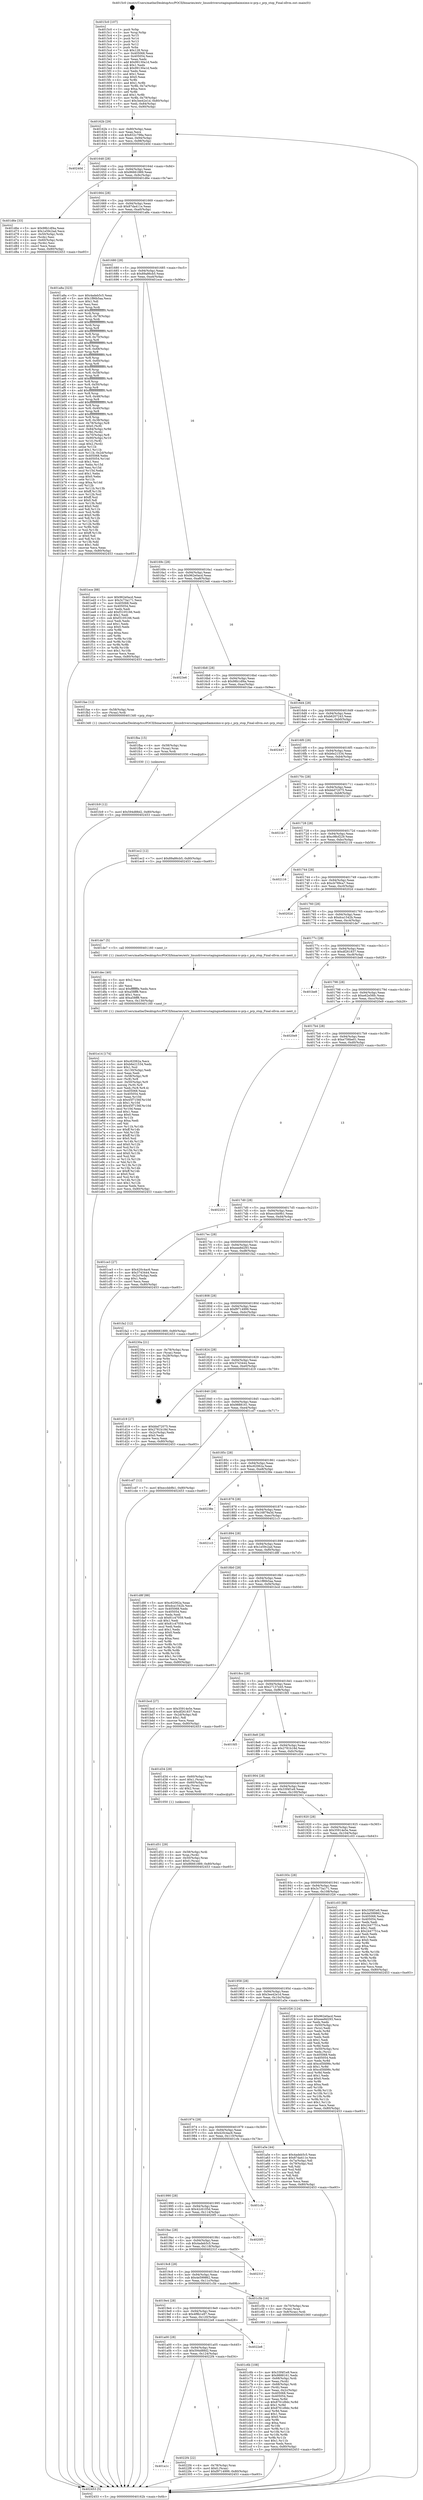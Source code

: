 digraph "0x4015c0" {
  label = "0x4015c0 (/mnt/c/Users/mathe/Desktop/tcc/POCII/binaries/extr_linuxdriversstagingmediaimximx-ic-prp.c_prp_stop_Final-ollvm.out::main(0))"
  labelloc = "t"
  node[shape=record]

  Entry [label="",width=0.3,height=0.3,shape=circle,fillcolor=black,style=filled]
  "0x40162b" [label="{
     0x40162b [29]\l
     | [instrs]\l
     &nbsp;&nbsp;0x40162b \<+3\>: mov -0x80(%rbp),%eax\l
     &nbsp;&nbsp;0x40162e \<+2\>: mov %eax,%ecx\l
     &nbsp;&nbsp;0x401630 \<+6\>: sub $0x832c798a,%ecx\l
     &nbsp;&nbsp;0x401636 \<+6\>: mov %eax,-0x94(%rbp)\l
     &nbsp;&nbsp;0x40163c \<+6\>: mov %ecx,-0x98(%rbp)\l
     &nbsp;&nbsp;0x401642 \<+6\>: je 000000000040240d \<main+0xe4d\>\l
  }"]
  "0x40240d" [label="{
     0x40240d\l
  }", style=dashed]
  "0x401648" [label="{
     0x401648 [28]\l
     | [instrs]\l
     &nbsp;&nbsp;0x401648 \<+5\>: jmp 000000000040164d \<main+0x8d\>\l
     &nbsp;&nbsp;0x40164d \<+6\>: mov -0x94(%rbp),%eax\l
     &nbsp;&nbsp;0x401653 \<+5\>: sub $0x86661889,%eax\l
     &nbsp;&nbsp;0x401658 \<+6\>: mov %eax,-0x9c(%rbp)\l
     &nbsp;&nbsp;0x40165e \<+6\>: je 0000000000401d6e \<main+0x7ae\>\l
  }"]
  Exit [label="",width=0.3,height=0.3,shape=circle,fillcolor=black,style=filled,peripheries=2]
  "0x401d6e" [label="{
     0x401d6e [33]\l
     | [instrs]\l
     &nbsp;&nbsp;0x401d6e \<+5\>: mov $0x98b1df4a,%eax\l
     &nbsp;&nbsp;0x401d73 \<+5\>: mov $0x1e59c2ad,%ecx\l
     &nbsp;&nbsp;0x401d78 \<+4\>: mov -0x50(%rbp),%rdx\l
     &nbsp;&nbsp;0x401d7c \<+2\>: mov (%rdx),%esi\l
     &nbsp;&nbsp;0x401d7e \<+4\>: mov -0x60(%rbp),%rdx\l
     &nbsp;&nbsp;0x401d82 \<+2\>: cmp (%rdx),%esi\l
     &nbsp;&nbsp;0x401d84 \<+3\>: cmovl %ecx,%eax\l
     &nbsp;&nbsp;0x401d87 \<+3\>: mov %eax,-0x80(%rbp)\l
     &nbsp;&nbsp;0x401d8a \<+5\>: jmp 0000000000402453 \<main+0xe93\>\l
  }"]
  "0x401664" [label="{
     0x401664 [28]\l
     | [instrs]\l
     &nbsp;&nbsp;0x401664 \<+5\>: jmp 0000000000401669 \<main+0xa9\>\l
     &nbsp;&nbsp;0x401669 \<+6\>: mov -0x94(%rbp),%eax\l
     &nbsp;&nbsp;0x40166f \<+5\>: sub $0x87da411e,%eax\l
     &nbsp;&nbsp;0x401674 \<+6\>: mov %eax,-0xa0(%rbp)\l
     &nbsp;&nbsp;0x40167a \<+6\>: je 0000000000401a8a \<main+0x4ca\>\l
  }"]
  "0x401a1c" [label="{
     0x401a1c\l
  }", style=dashed]
  "0x401a8a" [label="{
     0x401a8a [323]\l
     | [instrs]\l
     &nbsp;&nbsp;0x401a8a \<+5\>: mov $0x4adeb5c5,%eax\l
     &nbsp;&nbsp;0x401a8f \<+5\>: mov $0x1f86b5aa,%ecx\l
     &nbsp;&nbsp;0x401a94 \<+2\>: mov $0x1,%dl\l
     &nbsp;&nbsp;0x401a96 \<+2\>: xor %esi,%esi\l
     &nbsp;&nbsp;0x401a98 \<+3\>: mov %rsp,%rdi\l
     &nbsp;&nbsp;0x401a9b \<+4\>: add $0xfffffffffffffff0,%rdi\l
     &nbsp;&nbsp;0x401a9f \<+3\>: mov %rdi,%rsp\l
     &nbsp;&nbsp;0x401aa2 \<+4\>: mov %rdi,-0x78(%rbp)\l
     &nbsp;&nbsp;0x401aa6 \<+3\>: mov %rsp,%rdi\l
     &nbsp;&nbsp;0x401aa9 \<+4\>: add $0xfffffffffffffff0,%rdi\l
     &nbsp;&nbsp;0x401aad \<+3\>: mov %rdi,%rsp\l
     &nbsp;&nbsp;0x401ab0 \<+3\>: mov %rsp,%r8\l
     &nbsp;&nbsp;0x401ab3 \<+4\>: add $0xfffffffffffffff0,%r8\l
     &nbsp;&nbsp;0x401ab7 \<+3\>: mov %r8,%rsp\l
     &nbsp;&nbsp;0x401aba \<+4\>: mov %r8,-0x70(%rbp)\l
     &nbsp;&nbsp;0x401abe \<+3\>: mov %rsp,%r8\l
     &nbsp;&nbsp;0x401ac1 \<+4\>: add $0xfffffffffffffff0,%r8\l
     &nbsp;&nbsp;0x401ac5 \<+3\>: mov %r8,%rsp\l
     &nbsp;&nbsp;0x401ac8 \<+4\>: mov %r8,-0x68(%rbp)\l
     &nbsp;&nbsp;0x401acc \<+3\>: mov %rsp,%r8\l
     &nbsp;&nbsp;0x401acf \<+4\>: add $0xfffffffffffffff0,%r8\l
     &nbsp;&nbsp;0x401ad3 \<+3\>: mov %r8,%rsp\l
     &nbsp;&nbsp;0x401ad6 \<+4\>: mov %r8,-0x60(%rbp)\l
     &nbsp;&nbsp;0x401ada \<+3\>: mov %rsp,%r8\l
     &nbsp;&nbsp;0x401add \<+4\>: add $0xfffffffffffffff0,%r8\l
     &nbsp;&nbsp;0x401ae1 \<+3\>: mov %r8,%rsp\l
     &nbsp;&nbsp;0x401ae4 \<+4\>: mov %r8,-0x58(%rbp)\l
     &nbsp;&nbsp;0x401ae8 \<+3\>: mov %rsp,%r8\l
     &nbsp;&nbsp;0x401aeb \<+4\>: add $0xfffffffffffffff0,%r8\l
     &nbsp;&nbsp;0x401aef \<+3\>: mov %r8,%rsp\l
     &nbsp;&nbsp;0x401af2 \<+4\>: mov %r8,-0x50(%rbp)\l
     &nbsp;&nbsp;0x401af6 \<+3\>: mov %rsp,%r8\l
     &nbsp;&nbsp;0x401af9 \<+4\>: add $0xfffffffffffffff0,%r8\l
     &nbsp;&nbsp;0x401afd \<+3\>: mov %r8,%rsp\l
     &nbsp;&nbsp;0x401b00 \<+4\>: mov %r8,-0x48(%rbp)\l
     &nbsp;&nbsp;0x401b04 \<+3\>: mov %rsp,%r8\l
     &nbsp;&nbsp;0x401b07 \<+4\>: add $0xfffffffffffffff0,%r8\l
     &nbsp;&nbsp;0x401b0b \<+3\>: mov %r8,%rsp\l
     &nbsp;&nbsp;0x401b0e \<+4\>: mov %r8,-0x40(%rbp)\l
     &nbsp;&nbsp;0x401b12 \<+3\>: mov %rsp,%r8\l
     &nbsp;&nbsp;0x401b15 \<+4\>: add $0xfffffffffffffff0,%r8\l
     &nbsp;&nbsp;0x401b19 \<+3\>: mov %r8,%rsp\l
     &nbsp;&nbsp;0x401b1c \<+4\>: mov %r8,-0x38(%rbp)\l
     &nbsp;&nbsp;0x401b20 \<+4\>: mov -0x78(%rbp),%r8\l
     &nbsp;&nbsp;0x401b24 \<+7\>: movl $0x0,(%r8)\l
     &nbsp;&nbsp;0x401b2b \<+7\>: mov -0x84(%rbp),%r9d\l
     &nbsp;&nbsp;0x401b32 \<+3\>: mov %r9d,(%rdi)\l
     &nbsp;&nbsp;0x401b35 \<+4\>: mov -0x70(%rbp),%r8\l
     &nbsp;&nbsp;0x401b39 \<+7\>: mov -0x90(%rbp),%r10\l
     &nbsp;&nbsp;0x401b40 \<+3\>: mov %r10,(%r8)\l
     &nbsp;&nbsp;0x401b43 \<+3\>: cmpl $0x2,(%rdi)\l
     &nbsp;&nbsp;0x401b46 \<+4\>: setne %r11b\l
     &nbsp;&nbsp;0x401b4a \<+4\>: and $0x1,%r11b\l
     &nbsp;&nbsp;0x401b4e \<+4\>: mov %r11b,-0x2d(%rbp)\l
     &nbsp;&nbsp;0x401b52 \<+7\>: mov 0x405068,%ebx\l
     &nbsp;&nbsp;0x401b59 \<+8\>: mov 0x405054,%r14d\l
     &nbsp;&nbsp;0x401b61 \<+3\>: sub $0x1,%esi\l
     &nbsp;&nbsp;0x401b64 \<+3\>: mov %ebx,%r15d\l
     &nbsp;&nbsp;0x401b67 \<+3\>: add %esi,%r15d\l
     &nbsp;&nbsp;0x401b6a \<+4\>: imul %r15d,%ebx\l
     &nbsp;&nbsp;0x401b6e \<+3\>: and $0x1,%ebx\l
     &nbsp;&nbsp;0x401b71 \<+3\>: cmp $0x0,%ebx\l
     &nbsp;&nbsp;0x401b74 \<+4\>: sete %r11b\l
     &nbsp;&nbsp;0x401b78 \<+4\>: cmp $0xa,%r14d\l
     &nbsp;&nbsp;0x401b7c \<+4\>: setl %r12b\l
     &nbsp;&nbsp;0x401b80 \<+3\>: mov %r11b,%r13b\l
     &nbsp;&nbsp;0x401b83 \<+4\>: xor $0xff,%r13b\l
     &nbsp;&nbsp;0x401b87 \<+3\>: mov %r12b,%sil\l
     &nbsp;&nbsp;0x401b8a \<+4\>: xor $0xff,%sil\l
     &nbsp;&nbsp;0x401b8e \<+3\>: xor $0x0,%dl\l
     &nbsp;&nbsp;0x401b91 \<+3\>: mov %r13b,%dil\l
     &nbsp;&nbsp;0x401b94 \<+4\>: and $0x0,%dil\l
     &nbsp;&nbsp;0x401b98 \<+3\>: and %dl,%r11b\l
     &nbsp;&nbsp;0x401b9b \<+3\>: mov %sil,%r8b\l
     &nbsp;&nbsp;0x401b9e \<+4\>: and $0x0,%r8b\l
     &nbsp;&nbsp;0x401ba2 \<+3\>: and %dl,%r12b\l
     &nbsp;&nbsp;0x401ba5 \<+3\>: or %r11b,%dil\l
     &nbsp;&nbsp;0x401ba8 \<+3\>: or %r12b,%r8b\l
     &nbsp;&nbsp;0x401bab \<+3\>: xor %r8b,%dil\l
     &nbsp;&nbsp;0x401bae \<+3\>: or %sil,%r13b\l
     &nbsp;&nbsp;0x401bb1 \<+4\>: xor $0xff,%r13b\l
     &nbsp;&nbsp;0x401bb5 \<+3\>: or $0x0,%dl\l
     &nbsp;&nbsp;0x401bb8 \<+3\>: and %dl,%r13b\l
     &nbsp;&nbsp;0x401bbb \<+3\>: or %r13b,%dil\l
     &nbsp;&nbsp;0x401bbe \<+4\>: test $0x1,%dil\l
     &nbsp;&nbsp;0x401bc2 \<+3\>: cmovne %ecx,%eax\l
     &nbsp;&nbsp;0x401bc5 \<+3\>: mov %eax,-0x80(%rbp)\l
     &nbsp;&nbsp;0x401bc8 \<+5\>: jmp 0000000000402453 \<main+0xe93\>\l
  }"]
  "0x401680" [label="{
     0x401680 [28]\l
     | [instrs]\l
     &nbsp;&nbsp;0x401680 \<+5\>: jmp 0000000000401685 \<main+0xc5\>\l
     &nbsp;&nbsp;0x401685 \<+6\>: mov -0x94(%rbp),%eax\l
     &nbsp;&nbsp;0x40168b \<+5\>: sub $0x89a86cb5,%eax\l
     &nbsp;&nbsp;0x401690 \<+6\>: mov %eax,-0xa4(%rbp)\l
     &nbsp;&nbsp;0x401696 \<+6\>: je 0000000000401ece \<main+0x90e\>\l
  }"]
  "0x4022f4" [label="{
     0x4022f4 [22]\l
     | [instrs]\l
     &nbsp;&nbsp;0x4022f4 \<+4\>: mov -0x78(%rbp),%rax\l
     &nbsp;&nbsp;0x4022f8 \<+6\>: movl $0x0,(%rax)\l
     &nbsp;&nbsp;0x4022fe \<+7\>: movl $0xf9714999,-0x80(%rbp)\l
     &nbsp;&nbsp;0x402305 \<+5\>: jmp 0000000000402453 \<main+0xe93\>\l
  }"]
  "0x401ece" [label="{
     0x401ece [88]\l
     | [instrs]\l
     &nbsp;&nbsp;0x401ece \<+5\>: mov $0x962e0acd,%eax\l
     &nbsp;&nbsp;0x401ed3 \<+5\>: mov $0x3c73a171,%ecx\l
     &nbsp;&nbsp;0x401ed8 \<+7\>: mov 0x405068,%edx\l
     &nbsp;&nbsp;0x401edf \<+7\>: mov 0x405054,%esi\l
     &nbsp;&nbsp;0x401ee6 \<+2\>: mov %edx,%edi\l
     &nbsp;&nbsp;0x401ee8 \<+6\>: add $0xf3105166,%edi\l
     &nbsp;&nbsp;0x401eee \<+3\>: sub $0x1,%edi\l
     &nbsp;&nbsp;0x401ef1 \<+6\>: sub $0xf3105166,%edi\l
     &nbsp;&nbsp;0x401ef7 \<+3\>: imul %edi,%edx\l
     &nbsp;&nbsp;0x401efa \<+3\>: and $0x1,%edx\l
     &nbsp;&nbsp;0x401efd \<+3\>: cmp $0x0,%edx\l
     &nbsp;&nbsp;0x401f00 \<+4\>: sete %r8b\l
     &nbsp;&nbsp;0x401f04 \<+3\>: cmp $0xa,%esi\l
     &nbsp;&nbsp;0x401f07 \<+4\>: setl %r9b\l
     &nbsp;&nbsp;0x401f0b \<+3\>: mov %r8b,%r10b\l
     &nbsp;&nbsp;0x401f0e \<+3\>: and %r9b,%r10b\l
     &nbsp;&nbsp;0x401f11 \<+3\>: xor %r9b,%r8b\l
     &nbsp;&nbsp;0x401f14 \<+3\>: or %r8b,%r10b\l
     &nbsp;&nbsp;0x401f17 \<+4\>: test $0x1,%r10b\l
     &nbsp;&nbsp;0x401f1b \<+3\>: cmovne %ecx,%eax\l
     &nbsp;&nbsp;0x401f1e \<+3\>: mov %eax,-0x80(%rbp)\l
     &nbsp;&nbsp;0x401f21 \<+5\>: jmp 0000000000402453 \<main+0xe93\>\l
  }"]
  "0x40169c" [label="{
     0x40169c [28]\l
     | [instrs]\l
     &nbsp;&nbsp;0x40169c \<+5\>: jmp 00000000004016a1 \<main+0xe1\>\l
     &nbsp;&nbsp;0x4016a1 \<+6\>: mov -0x94(%rbp),%eax\l
     &nbsp;&nbsp;0x4016a7 \<+5\>: sub $0x962e0acd,%eax\l
     &nbsp;&nbsp;0x4016ac \<+6\>: mov %eax,-0xa8(%rbp)\l
     &nbsp;&nbsp;0x4016b2 \<+6\>: je 00000000004023e6 \<main+0xe26\>\l
  }"]
  "0x401a00" [label="{
     0x401a00 [28]\l
     | [instrs]\l
     &nbsp;&nbsp;0x401a00 \<+5\>: jmp 0000000000401a05 \<main+0x445\>\l
     &nbsp;&nbsp;0x401a05 \<+6\>: mov -0x94(%rbp),%eax\l
     &nbsp;&nbsp;0x401a0b \<+5\>: sub $0x594d88d2,%eax\l
     &nbsp;&nbsp;0x401a10 \<+6\>: mov %eax,-0x124(%rbp)\l
     &nbsp;&nbsp;0x401a16 \<+6\>: je 00000000004022f4 \<main+0xd34\>\l
  }"]
  "0x4023e6" [label="{
     0x4023e6\l
  }", style=dashed]
  "0x4016b8" [label="{
     0x4016b8 [28]\l
     | [instrs]\l
     &nbsp;&nbsp;0x4016b8 \<+5\>: jmp 00000000004016bd \<main+0xfd\>\l
     &nbsp;&nbsp;0x4016bd \<+6\>: mov -0x94(%rbp),%eax\l
     &nbsp;&nbsp;0x4016c3 \<+5\>: sub $0x98b1df4a,%eax\l
     &nbsp;&nbsp;0x4016c8 \<+6\>: mov %eax,-0xac(%rbp)\l
     &nbsp;&nbsp;0x4016ce \<+6\>: je 0000000000401fae \<main+0x9ee\>\l
  }"]
  "0x4022e8" [label="{
     0x4022e8\l
  }", style=dashed]
  "0x401fae" [label="{
     0x401fae [12]\l
     | [instrs]\l
     &nbsp;&nbsp;0x401fae \<+4\>: mov -0x58(%rbp),%rax\l
     &nbsp;&nbsp;0x401fb2 \<+3\>: mov (%rax),%rdi\l
     &nbsp;&nbsp;0x401fb5 \<+5\>: call 00000000004013d0 \<prp_stop\>\l
     | [calls]\l
     &nbsp;&nbsp;0x4013d0 \{1\} (/mnt/c/Users/mathe/Desktop/tcc/POCII/binaries/extr_linuxdriversstagingmediaimximx-ic-prp.c_prp_stop_Final-ollvm.out::prp_stop)\l
  }"]
  "0x4016d4" [label="{
     0x4016d4 [28]\l
     | [instrs]\l
     &nbsp;&nbsp;0x4016d4 \<+5\>: jmp 00000000004016d9 \<main+0x119\>\l
     &nbsp;&nbsp;0x4016d9 \<+6\>: mov -0x94(%rbp),%eax\l
     &nbsp;&nbsp;0x4016df \<+5\>: sub $0xb6207243,%eax\l
     &nbsp;&nbsp;0x4016e4 \<+6\>: mov %eax,-0xb0(%rbp)\l
     &nbsp;&nbsp;0x4016ea \<+6\>: je 0000000000402447 \<main+0xe87\>\l
  }"]
  "0x401fc9" [label="{
     0x401fc9 [12]\l
     | [instrs]\l
     &nbsp;&nbsp;0x401fc9 \<+7\>: movl $0x594d88d2,-0x80(%rbp)\l
     &nbsp;&nbsp;0x401fd0 \<+5\>: jmp 0000000000402453 \<main+0xe93\>\l
  }"]
  "0x402447" [label="{
     0x402447\l
  }", style=dashed]
  "0x4016f0" [label="{
     0x4016f0 [28]\l
     | [instrs]\l
     &nbsp;&nbsp;0x4016f0 \<+5\>: jmp 00000000004016f5 \<main+0x135\>\l
     &nbsp;&nbsp;0x4016f5 \<+6\>: mov -0x94(%rbp),%eax\l
     &nbsp;&nbsp;0x4016fb \<+5\>: sub $0xb6e21534,%eax\l
     &nbsp;&nbsp;0x401700 \<+6\>: mov %eax,-0xb4(%rbp)\l
     &nbsp;&nbsp;0x401706 \<+6\>: je 0000000000401ec2 \<main+0x902\>\l
  }"]
  "0x401fba" [label="{
     0x401fba [15]\l
     | [instrs]\l
     &nbsp;&nbsp;0x401fba \<+4\>: mov -0x58(%rbp),%rax\l
     &nbsp;&nbsp;0x401fbe \<+3\>: mov (%rax),%rax\l
     &nbsp;&nbsp;0x401fc1 \<+3\>: mov %rax,%rdi\l
     &nbsp;&nbsp;0x401fc4 \<+5\>: call 0000000000401030 \<free@plt\>\l
     | [calls]\l
     &nbsp;&nbsp;0x401030 \{1\} (unknown)\l
  }"]
  "0x401ec2" [label="{
     0x401ec2 [12]\l
     | [instrs]\l
     &nbsp;&nbsp;0x401ec2 \<+7\>: movl $0x89a86cb5,-0x80(%rbp)\l
     &nbsp;&nbsp;0x401ec9 \<+5\>: jmp 0000000000402453 \<main+0xe93\>\l
  }"]
  "0x40170c" [label="{
     0x40170c [28]\l
     | [instrs]\l
     &nbsp;&nbsp;0x40170c \<+5\>: jmp 0000000000401711 \<main+0x151\>\l
     &nbsp;&nbsp;0x401711 \<+6\>: mov -0x94(%rbp),%eax\l
     &nbsp;&nbsp;0x401717 \<+5\>: sub $0xbbd72075,%eax\l
     &nbsp;&nbsp;0x40171c \<+6\>: mov %eax,-0xb8(%rbp)\l
     &nbsp;&nbsp;0x401722 \<+6\>: je 00000000004021b7 \<main+0xbf7\>\l
  }"]
  "0x401e14" [label="{
     0x401e14 [174]\l
     | [instrs]\l
     &nbsp;&nbsp;0x401e14 \<+5\>: mov $0xc62062a,%ecx\l
     &nbsp;&nbsp;0x401e19 \<+5\>: mov $0xb6e21534,%edx\l
     &nbsp;&nbsp;0x401e1e \<+3\>: mov $0x1,%sil\l
     &nbsp;&nbsp;0x401e21 \<+6\>: mov -0x130(%rbp),%edi\l
     &nbsp;&nbsp;0x401e27 \<+3\>: imul %eax,%edi\l
     &nbsp;&nbsp;0x401e2a \<+4\>: mov -0x58(%rbp),%r8\l
     &nbsp;&nbsp;0x401e2e \<+3\>: mov (%r8),%r8\l
     &nbsp;&nbsp;0x401e31 \<+4\>: mov -0x50(%rbp),%r9\l
     &nbsp;&nbsp;0x401e35 \<+3\>: movslq (%r9),%r9\l
     &nbsp;&nbsp;0x401e38 \<+4\>: mov %edi,(%r8,%r9,4)\l
     &nbsp;&nbsp;0x401e3c \<+7\>: mov 0x405068,%eax\l
     &nbsp;&nbsp;0x401e43 \<+7\>: mov 0x405054,%edi\l
     &nbsp;&nbsp;0x401e4a \<+3\>: mov %eax,%r10d\l
     &nbsp;&nbsp;0x401e4d \<+7\>: sub $0x45f7156f,%r10d\l
     &nbsp;&nbsp;0x401e54 \<+4\>: sub $0x1,%r10d\l
     &nbsp;&nbsp;0x401e58 \<+7\>: add $0x45f7156f,%r10d\l
     &nbsp;&nbsp;0x401e5f \<+4\>: imul %r10d,%eax\l
     &nbsp;&nbsp;0x401e63 \<+3\>: and $0x1,%eax\l
     &nbsp;&nbsp;0x401e66 \<+3\>: cmp $0x0,%eax\l
     &nbsp;&nbsp;0x401e69 \<+4\>: sete %r11b\l
     &nbsp;&nbsp;0x401e6d \<+3\>: cmp $0xa,%edi\l
     &nbsp;&nbsp;0x401e70 \<+3\>: setl %bl\l
     &nbsp;&nbsp;0x401e73 \<+3\>: mov %r11b,%r14b\l
     &nbsp;&nbsp;0x401e76 \<+4\>: xor $0xff,%r14b\l
     &nbsp;&nbsp;0x401e7a \<+3\>: mov %bl,%r15b\l
     &nbsp;&nbsp;0x401e7d \<+4\>: xor $0xff,%r15b\l
     &nbsp;&nbsp;0x401e81 \<+4\>: xor $0x0,%sil\l
     &nbsp;&nbsp;0x401e85 \<+3\>: mov %r14b,%r12b\l
     &nbsp;&nbsp;0x401e88 \<+4\>: and $0x0,%r12b\l
     &nbsp;&nbsp;0x401e8c \<+3\>: and %sil,%r11b\l
     &nbsp;&nbsp;0x401e8f \<+3\>: mov %r15b,%r13b\l
     &nbsp;&nbsp;0x401e92 \<+4\>: and $0x0,%r13b\l
     &nbsp;&nbsp;0x401e96 \<+3\>: and %sil,%bl\l
     &nbsp;&nbsp;0x401e99 \<+3\>: or %r11b,%r12b\l
     &nbsp;&nbsp;0x401e9c \<+3\>: or %bl,%r13b\l
     &nbsp;&nbsp;0x401e9f \<+3\>: xor %r13b,%r12b\l
     &nbsp;&nbsp;0x401ea2 \<+3\>: or %r15b,%r14b\l
     &nbsp;&nbsp;0x401ea5 \<+4\>: xor $0xff,%r14b\l
     &nbsp;&nbsp;0x401ea9 \<+4\>: or $0x0,%sil\l
     &nbsp;&nbsp;0x401ead \<+3\>: and %sil,%r14b\l
     &nbsp;&nbsp;0x401eb0 \<+3\>: or %r14b,%r12b\l
     &nbsp;&nbsp;0x401eb3 \<+4\>: test $0x1,%r12b\l
     &nbsp;&nbsp;0x401eb7 \<+3\>: cmovne %edx,%ecx\l
     &nbsp;&nbsp;0x401eba \<+3\>: mov %ecx,-0x80(%rbp)\l
     &nbsp;&nbsp;0x401ebd \<+5\>: jmp 0000000000402453 \<main+0xe93\>\l
  }"]
  "0x4021b7" [label="{
     0x4021b7\l
  }", style=dashed]
  "0x401728" [label="{
     0x401728 [28]\l
     | [instrs]\l
     &nbsp;&nbsp;0x401728 \<+5\>: jmp 000000000040172d \<main+0x16d\>\l
     &nbsp;&nbsp;0x40172d \<+6\>: mov -0x94(%rbp),%eax\l
     &nbsp;&nbsp;0x401733 \<+5\>: sub $0xc98cf229,%eax\l
     &nbsp;&nbsp;0x401738 \<+6\>: mov %eax,-0xbc(%rbp)\l
     &nbsp;&nbsp;0x40173e \<+6\>: je 0000000000402116 \<main+0xb56\>\l
  }"]
  "0x401dec" [label="{
     0x401dec [40]\l
     | [instrs]\l
     &nbsp;&nbsp;0x401dec \<+5\>: mov $0x2,%ecx\l
     &nbsp;&nbsp;0x401df1 \<+1\>: cltd\l
     &nbsp;&nbsp;0x401df2 \<+2\>: idiv %ecx\l
     &nbsp;&nbsp;0x401df4 \<+6\>: imul $0xfffffffe,%edx,%ecx\l
     &nbsp;&nbsp;0x401dfa \<+6\>: sub $0xa58ff8,%ecx\l
     &nbsp;&nbsp;0x401e00 \<+3\>: add $0x1,%ecx\l
     &nbsp;&nbsp;0x401e03 \<+6\>: add $0xa58ff8,%ecx\l
     &nbsp;&nbsp;0x401e09 \<+6\>: mov %ecx,-0x130(%rbp)\l
     &nbsp;&nbsp;0x401e0f \<+5\>: call 0000000000401160 \<next_i\>\l
     | [calls]\l
     &nbsp;&nbsp;0x401160 \{1\} (/mnt/c/Users/mathe/Desktop/tcc/POCII/binaries/extr_linuxdriversstagingmediaimximx-ic-prp.c_prp_stop_Final-ollvm.out::next_i)\l
  }"]
  "0x402116" [label="{
     0x402116\l
  }", style=dashed]
  "0x401744" [label="{
     0x401744 [28]\l
     | [instrs]\l
     &nbsp;&nbsp;0x401744 \<+5\>: jmp 0000000000401749 \<main+0x189\>\l
     &nbsp;&nbsp;0x401749 \<+6\>: mov -0x94(%rbp),%eax\l
     &nbsp;&nbsp;0x40174f \<+5\>: sub $0xcb789ca7,%eax\l
     &nbsp;&nbsp;0x401754 \<+6\>: mov %eax,-0xc0(%rbp)\l
     &nbsp;&nbsp;0x40175a \<+6\>: je 000000000040202d \<main+0xa6d\>\l
  }"]
  "0x401d51" [label="{
     0x401d51 [29]\l
     | [instrs]\l
     &nbsp;&nbsp;0x401d51 \<+4\>: mov -0x58(%rbp),%rdi\l
     &nbsp;&nbsp;0x401d55 \<+3\>: mov %rax,(%rdi)\l
     &nbsp;&nbsp;0x401d58 \<+4\>: mov -0x50(%rbp),%rax\l
     &nbsp;&nbsp;0x401d5c \<+6\>: movl $0x0,(%rax)\l
     &nbsp;&nbsp;0x401d62 \<+7\>: movl $0x86661889,-0x80(%rbp)\l
     &nbsp;&nbsp;0x401d69 \<+5\>: jmp 0000000000402453 \<main+0xe93\>\l
  }"]
  "0x40202d" [label="{
     0x40202d\l
  }", style=dashed]
  "0x401760" [label="{
     0x401760 [28]\l
     | [instrs]\l
     &nbsp;&nbsp;0x401760 \<+5\>: jmp 0000000000401765 \<main+0x1a5\>\l
     &nbsp;&nbsp;0x401765 \<+6\>: mov -0x94(%rbp),%eax\l
     &nbsp;&nbsp;0x40176b \<+5\>: sub $0xdca1542b,%eax\l
     &nbsp;&nbsp;0x401770 \<+6\>: mov %eax,-0xc4(%rbp)\l
     &nbsp;&nbsp;0x401776 \<+6\>: je 0000000000401de7 \<main+0x827\>\l
  }"]
  "0x401c6b" [label="{
     0x401c6b [108]\l
     | [instrs]\l
     &nbsp;&nbsp;0x401c6b \<+5\>: mov $0x33f4f1e9,%ecx\l
     &nbsp;&nbsp;0x401c70 \<+5\>: mov $0x9888161,%edx\l
     &nbsp;&nbsp;0x401c75 \<+4\>: mov -0x68(%rbp),%rdi\l
     &nbsp;&nbsp;0x401c79 \<+2\>: mov %eax,(%rdi)\l
     &nbsp;&nbsp;0x401c7b \<+4\>: mov -0x68(%rbp),%rdi\l
     &nbsp;&nbsp;0x401c7f \<+2\>: mov (%rdi),%eax\l
     &nbsp;&nbsp;0x401c81 \<+3\>: mov %eax,-0x2c(%rbp)\l
     &nbsp;&nbsp;0x401c84 \<+7\>: mov 0x405068,%eax\l
     &nbsp;&nbsp;0x401c8b \<+7\>: mov 0x405054,%esi\l
     &nbsp;&nbsp;0x401c92 \<+3\>: mov %eax,%r8d\l
     &nbsp;&nbsp;0x401c95 \<+7\>: sub $0x8761d9dc,%r8d\l
     &nbsp;&nbsp;0x401c9c \<+4\>: sub $0x1,%r8d\l
     &nbsp;&nbsp;0x401ca0 \<+7\>: add $0x8761d9dc,%r8d\l
     &nbsp;&nbsp;0x401ca7 \<+4\>: imul %r8d,%eax\l
     &nbsp;&nbsp;0x401cab \<+3\>: and $0x1,%eax\l
     &nbsp;&nbsp;0x401cae \<+3\>: cmp $0x0,%eax\l
     &nbsp;&nbsp;0x401cb1 \<+4\>: sete %r9b\l
     &nbsp;&nbsp;0x401cb5 \<+3\>: cmp $0xa,%esi\l
     &nbsp;&nbsp;0x401cb8 \<+4\>: setl %r10b\l
     &nbsp;&nbsp;0x401cbc \<+3\>: mov %r9b,%r11b\l
     &nbsp;&nbsp;0x401cbf \<+3\>: and %r10b,%r11b\l
     &nbsp;&nbsp;0x401cc2 \<+3\>: xor %r10b,%r9b\l
     &nbsp;&nbsp;0x401cc5 \<+3\>: or %r9b,%r11b\l
     &nbsp;&nbsp;0x401cc8 \<+4\>: test $0x1,%r11b\l
     &nbsp;&nbsp;0x401ccc \<+3\>: cmovne %edx,%ecx\l
     &nbsp;&nbsp;0x401ccf \<+3\>: mov %ecx,-0x80(%rbp)\l
     &nbsp;&nbsp;0x401cd2 \<+5\>: jmp 0000000000402453 \<main+0xe93\>\l
  }"]
  "0x401de7" [label="{
     0x401de7 [5]\l
     | [instrs]\l
     &nbsp;&nbsp;0x401de7 \<+5\>: call 0000000000401160 \<next_i\>\l
     | [calls]\l
     &nbsp;&nbsp;0x401160 \{1\} (/mnt/c/Users/mathe/Desktop/tcc/POCII/binaries/extr_linuxdriversstagingmediaimximx-ic-prp.c_prp_stop_Final-ollvm.out::next_i)\l
  }"]
  "0x40177c" [label="{
     0x40177c [28]\l
     | [instrs]\l
     &nbsp;&nbsp;0x40177c \<+5\>: jmp 0000000000401781 \<main+0x1c1\>\l
     &nbsp;&nbsp;0x401781 \<+6\>: mov -0x94(%rbp),%eax\l
     &nbsp;&nbsp;0x401787 \<+5\>: sub $0xdf261837,%eax\l
     &nbsp;&nbsp;0x40178c \<+6\>: mov %eax,-0xc8(%rbp)\l
     &nbsp;&nbsp;0x401792 \<+6\>: je 0000000000401be8 \<main+0x628\>\l
  }"]
  "0x4019e4" [label="{
     0x4019e4 [28]\l
     | [instrs]\l
     &nbsp;&nbsp;0x4019e4 \<+5\>: jmp 00000000004019e9 \<main+0x429\>\l
     &nbsp;&nbsp;0x4019e9 \<+6\>: mov -0x94(%rbp),%eax\l
     &nbsp;&nbsp;0x4019ef \<+5\>: sub $0x4f8b1e97,%eax\l
     &nbsp;&nbsp;0x4019f4 \<+6\>: mov %eax,-0x120(%rbp)\l
     &nbsp;&nbsp;0x4019fa \<+6\>: je 00000000004022e8 \<main+0xd28\>\l
  }"]
  "0x401be8" [label="{
     0x401be8\l
  }", style=dashed]
  "0x401798" [label="{
     0x401798 [28]\l
     | [instrs]\l
     &nbsp;&nbsp;0x401798 \<+5\>: jmp 000000000040179d \<main+0x1dd\>\l
     &nbsp;&nbsp;0x40179d \<+6\>: mov -0x94(%rbp),%eax\l
     &nbsp;&nbsp;0x4017a3 \<+5\>: sub $0xe62e56fc,%eax\l
     &nbsp;&nbsp;0x4017a8 \<+6\>: mov %eax,-0xcc(%rbp)\l
     &nbsp;&nbsp;0x4017ae \<+6\>: je 00000000004020e9 \<main+0xb29\>\l
  }"]
  "0x401c5b" [label="{
     0x401c5b [16]\l
     | [instrs]\l
     &nbsp;&nbsp;0x401c5b \<+4\>: mov -0x70(%rbp),%rax\l
     &nbsp;&nbsp;0x401c5f \<+3\>: mov (%rax),%rax\l
     &nbsp;&nbsp;0x401c62 \<+4\>: mov 0x8(%rax),%rdi\l
     &nbsp;&nbsp;0x401c66 \<+5\>: call 0000000000401060 \<atoi@plt\>\l
     | [calls]\l
     &nbsp;&nbsp;0x401060 \{1\} (unknown)\l
  }"]
  "0x4020e9" [label="{
     0x4020e9\l
  }", style=dashed]
  "0x4017b4" [label="{
     0x4017b4 [28]\l
     | [instrs]\l
     &nbsp;&nbsp;0x4017b4 \<+5\>: jmp 00000000004017b9 \<main+0x1f9\>\l
     &nbsp;&nbsp;0x4017b9 \<+6\>: mov -0x94(%rbp),%eax\l
     &nbsp;&nbsp;0x4017bf \<+5\>: sub $0xe756be01,%eax\l
     &nbsp;&nbsp;0x4017c4 \<+6\>: mov %eax,-0xd0(%rbp)\l
     &nbsp;&nbsp;0x4017ca \<+6\>: je 0000000000402253 \<main+0xc93\>\l
  }"]
  "0x4019c8" [label="{
     0x4019c8 [28]\l
     | [instrs]\l
     &nbsp;&nbsp;0x4019c8 \<+5\>: jmp 00000000004019cd \<main+0x40d\>\l
     &nbsp;&nbsp;0x4019cd \<+6\>: mov -0x94(%rbp),%eax\l
     &nbsp;&nbsp;0x4019d3 \<+5\>: sub $0x4e599862,%eax\l
     &nbsp;&nbsp;0x4019d8 \<+6\>: mov %eax,-0x11c(%rbp)\l
     &nbsp;&nbsp;0x4019de \<+6\>: je 0000000000401c5b \<main+0x69b\>\l
  }"]
  "0x402253" [label="{
     0x402253\l
  }", style=dashed]
  "0x4017d0" [label="{
     0x4017d0 [28]\l
     | [instrs]\l
     &nbsp;&nbsp;0x4017d0 \<+5\>: jmp 00000000004017d5 \<main+0x215\>\l
     &nbsp;&nbsp;0x4017d5 \<+6\>: mov -0x94(%rbp),%eax\l
     &nbsp;&nbsp;0x4017db \<+5\>: sub $0xeccbb9b1,%eax\l
     &nbsp;&nbsp;0x4017e0 \<+6\>: mov %eax,-0xd4(%rbp)\l
     &nbsp;&nbsp;0x4017e6 \<+6\>: je 0000000000401ce3 \<main+0x723\>\l
  }"]
  "0x40231f" [label="{
     0x40231f\l
  }", style=dashed]
  "0x401ce3" [label="{
     0x401ce3 [27]\l
     | [instrs]\l
     &nbsp;&nbsp;0x401ce3 \<+5\>: mov $0x420c4ac6,%eax\l
     &nbsp;&nbsp;0x401ce8 \<+5\>: mov $0x3743444,%ecx\l
     &nbsp;&nbsp;0x401ced \<+3\>: mov -0x2c(%rbp),%edx\l
     &nbsp;&nbsp;0x401cf0 \<+3\>: cmp $0x1,%edx\l
     &nbsp;&nbsp;0x401cf3 \<+3\>: cmovl %ecx,%eax\l
     &nbsp;&nbsp;0x401cf6 \<+3\>: mov %eax,-0x80(%rbp)\l
     &nbsp;&nbsp;0x401cf9 \<+5\>: jmp 0000000000402453 \<main+0xe93\>\l
  }"]
  "0x4017ec" [label="{
     0x4017ec [28]\l
     | [instrs]\l
     &nbsp;&nbsp;0x4017ec \<+5\>: jmp 00000000004017f1 \<main+0x231\>\l
     &nbsp;&nbsp;0x4017f1 \<+6\>: mov -0x94(%rbp),%eax\l
     &nbsp;&nbsp;0x4017f7 \<+5\>: sub $0xeee8d293,%eax\l
     &nbsp;&nbsp;0x4017fc \<+6\>: mov %eax,-0xd8(%rbp)\l
     &nbsp;&nbsp;0x401802 \<+6\>: je 0000000000401fa2 \<main+0x9e2\>\l
  }"]
  "0x4019ac" [label="{
     0x4019ac [28]\l
     | [instrs]\l
     &nbsp;&nbsp;0x4019ac \<+5\>: jmp 00000000004019b1 \<main+0x3f1\>\l
     &nbsp;&nbsp;0x4019b1 \<+6\>: mov -0x94(%rbp),%eax\l
     &nbsp;&nbsp;0x4019b7 \<+5\>: sub $0x4adeb5c5,%eax\l
     &nbsp;&nbsp;0x4019bc \<+6\>: mov %eax,-0x118(%rbp)\l
     &nbsp;&nbsp;0x4019c2 \<+6\>: je 000000000040231f \<main+0xd5f\>\l
  }"]
  "0x401fa2" [label="{
     0x401fa2 [12]\l
     | [instrs]\l
     &nbsp;&nbsp;0x401fa2 \<+7\>: movl $0x86661889,-0x80(%rbp)\l
     &nbsp;&nbsp;0x401fa9 \<+5\>: jmp 0000000000402453 \<main+0xe93\>\l
  }"]
  "0x401808" [label="{
     0x401808 [28]\l
     | [instrs]\l
     &nbsp;&nbsp;0x401808 \<+5\>: jmp 000000000040180d \<main+0x24d\>\l
     &nbsp;&nbsp;0x40180d \<+6\>: mov -0x94(%rbp),%eax\l
     &nbsp;&nbsp;0x401813 \<+5\>: sub $0xf9714999,%eax\l
     &nbsp;&nbsp;0x401818 \<+6\>: mov %eax,-0xdc(%rbp)\l
     &nbsp;&nbsp;0x40181e \<+6\>: je 000000000040230a \<main+0xd4a\>\l
  }"]
  "0x4020f5" [label="{
     0x4020f5\l
  }", style=dashed]
  "0x40230a" [label="{
     0x40230a [21]\l
     | [instrs]\l
     &nbsp;&nbsp;0x40230a \<+4\>: mov -0x78(%rbp),%rax\l
     &nbsp;&nbsp;0x40230e \<+2\>: mov (%rax),%eax\l
     &nbsp;&nbsp;0x402310 \<+4\>: lea -0x28(%rbp),%rsp\l
     &nbsp;&nbsp;0x402314 \<+1\>: pop %rbx\l
     &nbsp;&nbsp;0x402315 \<+2\>: pop %r12\l
     &nbsp;&nbsp;0x402317 \<+2\>: pop %r13\l
     &nbsp;&nbsp;0x402319 \<+2\>: pop %r14\l
     &nbsp;&nbsp;0x40231b \<+2\>: pop %r15\l
     &nbsp;&nbsp;0x40231d \<+1\>: pop %rbp\l
     &nbsp;&nbsp;0x40231e \<+1\>: ret\l
  }"]
  "0x401824" [label="{
     0x401824 [28]\l
     | [instrs]\l
     &nbsp;&nbsp;0x401824 \<+5\>: jmp 0000000000401829 \<main+0x269\>\l
     &nbsp;&nbsp;0x401829 \<+6\>: mov -0x94(%rbp),%eax\l
     &nbsp;&nbsp;0x40182f \<+5\>: sub $0x3743444,%eax\l
     &nbsp;&nbsp;0x401834 \<+6\>: mov %eax,-0xe0(%rbp)\l
     &nbsp;&nbsp;0x40183a \<+6\>: je 0000000000401d19 \<main+0x759\>\l
  }"]
  "0x401990" [label="{
     0x401990 [28]\l
     | [instrs]\l
     &nbsp;&nbsp;0x401990 \<+5\>: jmp 0000000000401995 \<main+0x3d5\>\l
     &nbsp;&nbsp;0x401995 \<+6\>: mov -0x94(%rbp),%eax\l
     &nbsp;&nbsp;0x40199b \<+5\>: sub $0x42c6105d,%eax\l
     &nbsp;&nbsp;0x4019a0 \<+6\>: mov %eax,-0x114(%rbp)\l
     &nbsp;&nbsp;0x4019a6 \<+6\>: je 00000000004020f5 \<main+0xb35\>\l
  }"]
  "0x401d19" [label="{
     0x401d19 [27]\l
     | [instrs]\l
     &nbsp;&nbsp;0x401d19 \<+5\>: mov $0xbbd72075,%eax\l
     &nbsp;&nbsp;0x401d1e \<+5\>: mov $0x2781b18d,%ecx\l
     &nbsp;&nbsp;0x401d23 \<+3\>: mov -0x2c(%rbp),%edx\l
     &nbsp;&nbsp;0x401d26 \<+3\>: cmp $0x0,%edx\l
     &nbsp;&nbsp;0x401d29 \<+3\>: cmove %ecx,%eax\l
     &nbsp;&nbsp;0x401d2c \<+3\>: mov %eax,-0x80(%rbp)\l
     &nbsp;&nbsp;0x401d2f \<+5\>: jmp 0000000000402453 \<main+0xe93\>\l
  }"]
  "0x401840" [label="{
     0x401840 [28]\l
     | [instrs]\l
     &nbsp;&nbsp;0x401840 \<+5\>: jmp 0000000000401845 \<main+0x285\>\l
     &nbsp;&nbsp;0x401845 \<+6\>: mov -0x94(%rbp),%eax\l
     &nbsp;&nbsp;0x40184b \<+5\>: sub $0x9888161,%eax\l
     &nbsp;&nbsp;0x401850 \<+6\>: mov %eax,-0xe4(%rbp)\l
     &nbsp;&nbsp;0x401856 \<+6\>: je 0000000000401cd7 \<main+0x717\>\l
  }"]
  "0x401cfe" [label="{
     0x401cfe\l
  }", style=dashed]
  "0x401cd7" [label="{
     0x401cd7 [12]\l
     | [instrs]\l
     &nbsp;&nbsp;0x401cd7 \<+7\>: movl $0xeccbb9b1,-0x80(%rbp)\l
     &nbsp;&nbsp;0x401cde \<+5\>: jmp 0000000000402453 \<main+0xe93\>\l
  }"]
  "0x40185c" [label="{
     0x40185c [28]\l
     | [instrs]\l
     &nbsp;&nbsp;0x40185c \<+5\>: jmp 0000000000401861 \<main+0x2a1\>\l
     &nbsp;&nbsp;0x401861 \<+6\>: mov -0x94(%rbp),%eax\l
     &nbsp;&nbsp;0x401867 \<+5\>: sub $0xc62062a,%eax\l
     &nbsp;&nbsp;0x40186c \<+6\>: mov %eax,-0xe8(%rbp)\l
     &nbsp;&nbsp;0x401872 \<+6\>: je 000000000040238e \<main+0xdce\>\l
  }"]
  "0x4015c0" [label="{
     0x4015c0 [107]\l
     | [instrs]\l
     &nbsp;&nbsp;0x4015c0 \<+1\>: push %rbp\l
     &nbsp;&nbsp;0x4015c1 \<+3\>: mov %rsp,%rbp\l
     &nbsp;&nbsp;0x4015c4 \<+2\>: push %r15\l
     &nbsp;&nbsp;0x4015c6 \<+2\>: push %r14\l
     &nbsp;&nbsp;0x4015c8 \<+2\>: push %r13\l
     &nbsp;&nbsp;0x4015ca \<+2\>: push %r12\l
     &nbsp;&nbsp;0x4015cc \<+1\>: push %rbx\l
     &nbsp;&nbsp;0x4015cd \<+7\>: sub $0x128,%rsp\l
     &nbsp;&nbsp;0x4015d4 \<+7\>: mov 0x405068,%eax\l
     &nbsp;&nbsp;0x4015db \<+7\>: mov 0x405054,%ecx\l
     &nbsp;&nbsp;0x4015e2 \<+2\>: mov %eax,%edx\l
     &nbsp;&nbsp;0x4015e4 \<+6\>: add $0x99130a1d,%edx\l
     &nbsp;&nbsp;0x4015ea \<+3\>: sub $0x1,%edx\l
     &nbsp;&nbsp;0x4015ed \<+6\>: sub $0x99130a1d,%edx\l
     &nbsp;&nbsp;0x4015f3 \<+3\>: imul %edx,%eax\l
     &nbsp;&nbsp;0x4015f6 \<+3\>: and $0x1,%eax\l
     &nbsp;&nbsp;0x4015f9 \<+3\>: cmp $0x0,%eax\l
     &nbsp;&nbsp;0x4015fc \<+4\>: sete %r8b\l
     &nbsp;&nbsp;0x401600 \<+4\>: and $0x1,%r8b\l
     &nbsp;&nbsp;0x401604 \<+4\>: mov %r8b,-0x7a(%rbp)\l
     &nbsp;&nbsp;0x401608 \<+3\>: cmp $0xa,%ecx\l
     &nbsp;&nbsp;0x40160b \<+4\>: setl %r8b\l
     &nbsp;&nbsp;0x40160f \<+4\>: and $0x1,%r8b\l
     &nbsp;&nbsp;0x401613 \<+4\>: mov %r8b,-0x79(%rbp)\l
     &nbsp;&nbsp;0x401617 \<+7\>: movl $0x3ee42e1d,-0x80(%rbp)\l
     &nbsp;&nbsp;0x40161e \<+6\>: mov %edi,-0x84(%rbp)\l
     &nbsp;&nbsp;0x401624 \<+7\>: mov %rsi,-0x90(%rbp)\l
  }"]
  "0x40238e" [label="{
     0x40238e\l
  }", style=dashed]
  "0x401878" [label="{
     0x401878 [28]\l
     | [instrs]\l
     &nbsp;&nbsp;0x401878 \<+5\>: jmp 000000000040187d \<main+0x2bd\>\l
     &nbsp;&nbsp;0x40187d \<+6\>: mov -0x94(%rbp),%eax\l
     &nbsp;&nbsp;0x401883 \<+5\>: sub $0x16879a3d,%eax\l
     &nbsp;&nbsp;0x401888 \<+6\>: mov %eax,-0xec(%rbp)\l
     &nbsp;&nbsp;0x40188e \<+6\>: je 00000000004021c3 \<main+0xc03\>\l
  }"]
  "0x402453" [label="{
     0x402453 [5]\l
     | [instrs]\l
     &nbsp;&nbsp;0x402453 \<+5\>: jmp 000000000040162b \<main+0x6b\>\l
  }"]
  "0x4021c3" [label="{
     0x4021c3\l
  }", style=dashed]
  "0x401894" [label="{
     0x401894 [28]\l
     | [instrs]\l
     &nbsp;&nbsp;0x401894 \<+5\>: jmp 0000000000401899 \<main+0x2d9\>\l
     &nbsp;&nbsp;0x401899 \<+6\>: mov -0x94(%rbp),%eax\l
     &nbsp;&nbsp;0x40189f \<+5\>: sub $0x1e59c2ad,%eax\l
     &nbsp;&nbsp;0x4018a4 \<+6\>: mov %eax,-0xf0(%rbp)\l
     &nbsp;&nbsp;0x4018aa \<+6\>: je 0000000000401d8f \<main+0x7cf\>\l
  }"]
  "0x401974" [label="{
     0x401974 [28]\l
     | [instrs]\l
     &nbsp;&nbsp;0x401974 \<+5\>: jmp 0000000000401979 \<main+0x3b9\>\l
     &nbsp;&nbsp;0x401979 \<+6\>: mov -0x94(%rbp),%eax\l
     &nbsp;&nbsp;0x40197f \<+5\>: sub $0x420c4ac6,%eax\l
     &nbsp;&nbsp;0x401984 \<+6\>: mov %eax,-0x110(%rbp)\l
     &nbsp;&nbsp;0x40198a \<+6\>: je 0000000000401cfe \<main+0x73e\>\l
  }"]
  "0x401d8f" [label="{
     0x401d8f [88]\l
     | [instrs]\l
     &nbsp;&nbsp;0x401d8f \<+5\>: mov $0xc62062a,%eax\l
     &nbsp;&nbsp;0x401d94 \<+5\>: mov $0xdca1542b,%ecx\l
     &nbsp;&nbsp;0x401d99 \<+7\>: mov 0x405068,%edx\l
     &nbsp;&nbsp;0x401da0 \<+7\>: mov 0x405054,%esi\l
     &nbsp;&nbsp;0x401da7 \<+2\>: mov %edx,%edi\l
     &nbsp;&nbsp;0x401da9 \<+6\>: sub $0x81c47059,%edi\l
     &nbsp;&nbsp;0x401daf \<+3\>: sub $0x1,%edi\l
     &nbsp;&nbsp;0x401db2 \<+6\>: add $0x81c47059,%edi\l
     &nbsp;&nbsp;0x401db8 \<+3\>: imul %edi,%edx\l
     &nbsp;&nbsp;0x401dbb \<+3\>: and $0x1,%edx\l
     &nbsp;&nbsp;0x401dbe \<+3\>: cmp $0x0,%edx\l
     &nbsp;&nbsp;0x401dc1 \<+4\>: sete %r8b\l
     &nbsp;&nbsp;0x401dc5 \<+3\>: cmp $0xa,%esi\l
     &nbsp;&nbsp;0x401dc8 \<+4\>: setl %r9b\l
     &nbsp;&nbsp;0x401dcc \<+3\>: mov %r8b,%r10b\l
     &nbsp;&nbsp;0x401dcf \<+3\>: and %r9b,%r10b\l
     &nbsp;&nbsp;0x401dd2 \<+3\>: xor %r9b,%r8b\l
     &nbsp;&nbsp;0x401dd5 \<+3\>: or %r8b,%r10b\l
     &nbsp;&nbsp;0x401dd8 \<+4\>: test $0x1,%r10b\l
     &nbsp;&nbsp;0x401ddc \<+3\>: cmovne %ecx,%eax\l
     &nbsp;&nbsp;0x401ddf \<+3\>: mov %eax,-0x80(%rbp)\l
     &nbsp;&nbsp;0x401de2 \<+5\>: jmp 0000000000402453 \<main+0xe93\>\l
  }"]
  "0x4018b0" [label="{
     0x4018b0 [28]\l
     | [instrs]\l
     &nbsp;&nbsp;0x4018b0 \<+5\>: jmp 00000000004018b5 \<main+0x2f5\>\l
     &nbsp;&nbsp;0x4018b5 \<+6\>: mov -0x94(%rbp),%eax\l
     &nbsp;&nbsp;0x4018bb \<+5\>: sub $0x1f86b5aa,%eax\l
     &nbsp;&nbsp;0x4018c0 \<+6\>: mov %eax,-0xf4(%rbp)\l
     &nbsp;&nbsp;0x4018c6 \<+6\>: je 0000000000401bcd \<main+0x60d\>\l
  }"]
  "0x401a5e" [label="{
     0x401a5e [44]\l
     | [instrs]\l
     &nbsp;&nbsp;0x401a5e \<+5\>: mov $0x4adeb5c5,%eax\l
     &nbsp;&nbsp;0x401a63 \<+5\>: mov $0x87da411e,%ecx\l
     &nbsp;&nbsp;0x401a68 \<+3\>: mov -0x7a(%rbp),%dl\l
     &nbsp;&nbsp;0x401a6b \<+4\>: mov -0x79(%rbp),%sil\l
     &nbsp;&nbsp;0x401a6f \<+3\>: mov %dl,%dil\l
     &nbsp;&nbsp;0x401a72 \<+3\>: and %sil,%dil\l
     &nbsp;&nbsp;0x401a75 \<+3\>: xor %sil,%dl\l
     &nbsp;&nbsp;0x401a78 \<+3\>: or %dl,%dil\l
     &nbsp;&nbsp;0x401a7b \<+4\>: test $0x1,%dil\l
     &nbsp;&nbsp;0x401a7f \<+3\>: cmovne %ecx,%eax\l
     &nbsp;&nbsp;0x401a82 \<+3\>: mov %eax,-0x80(%rbp)\l
     &nbsp;&nbsp;0x401a85 \<+5\>: jmp 0000000000402453 \<main+0xe93\>\l
  }"]
  "0x401bcd" [label="{
     0x401bcd [27]\l
     | [instrs]\l
     &nbsp;&nbsp;0x401bcd \<+5\>: mov $0x35914e5e,%eax\l
     &nbsp;&nbsp;0x401bd2 \<+5\>: mov $0xdf261837,%ecx\l
     &nbsp;&nbsp;0x401bd7 \<+3\>: mov -0x2d(%rbp),%dl\l
     &nbsp;&nbsp;0x401bda \<+3\>: test $0x1,%dl\l
     &nbsp;&nbsp;0x401bdd \<+3\>: cmovne %ecx,%eax\l
     &nbsp;&nbsp;0x401be0 \<+3\>: mov %eax,-0x80(%rbp)\l
     &nbsp;&nbsp;0x401be3 \<+5\>: jmp 0000000000402453 \<main+0xe93\>\l
  }"]
  "0x4018cc" [label="{
     0x4018cc [28]\l
     | [instrs]\l
     &nbsp;&nbsp;0x4018cc \<+5\>: jmp 00000000004018d1 \<main+0x311\>\l
     &nbsp;&nbsp;0x4018d1 \<+6\>: mov -0x94(%rbp),%eax\l
     &nbsp;&nbsp;0x4018d7 \<+5\>: sub $0x27137e45,%eax\l
     &nbsp;&nbsp;0x4018dc \<+6\>: mov %eax,-0xf8(%rbp)\l
     &nbsp;&nbsp;0x4018e2 \<+6\>: je 0000000000401fd5 \<main+0xa15\>\l
  }"]
  "0x401958" [label="{
     0x401958 [28]\l
     | [instrs]\l
     &nbsp;&nbsp;0x401958 \<+5\>: jmp 000000000040195d \<main+0x39d\>\l
     &nbsp;&nbsp;0x40195d \<+6\>: mov -0x94(%rbp),%eax\l
     &nbsp;&nbsp;0x401963 \<+5\>: sub $0x3ee42e1d,%eax\l
     &nbsp;&nbsp;0x401968 \<+6\>: mov %eax,-0x10c(%rbp)\l
     &nbsp;&nbsp;0x40196e \<+6\>: je 0000000000401a5e \<main+0x49e\>\l
  }"]
  "0x401fd5" [label="{
     0x401fd5\l
  }", style=dashed]
  "0x4018e8" [label="{
     0x4018e8 [28]\l
     | [instrs]\l
     &nbsp;&nbsp;0x4018e8 \<+5\>: jmp 00000000004018ed \<main+0x32d\>\l
     &nbsp;&nbsp;0x4018ed \<+6\>: mov -0x94(%rbp),%eax\l
     &nbsp;&nbsp;0x4018f3 \<+5\>: sub $0x2781b18d,%eax\l
     &nbsp;&nbsp;0x4018f8 \<+6\>: mov %eax,-0xfc(%rbp)\l
     &nbsp;&nbsp;0x4018fe \<+6\>: je 0000000000401d34 \<main+0x774\>\l
  }"]
  "0x401f26" [label="{
     0x401f26 [124]\l
     | [instrs]\l
     &nbsp;&nbsp;0x401f26 \<+5\>: mov $0x962e0acd,%eax\l
     &nbsp;&nbsp;0x401f2b \<+5\>: mov $0xeee8d293,%ecx\l
     &nbsp;&nbsp;0x401f30 \<+2\>: xor %edx,%edx\l
     &nbsp;&nbsp;0x401f32 \<+4\>: mov -0x50(%rbp),%rsi\l
     &nbsp;&nbsp;0x401f36 \<+2\>: mov (%rsi),%edi\l
     &nbsp;&nbsp;0x401f38 \<+3\>: mov %edx,%r8d\l
     &nbsp;&nbsp;0x401f3b \<+3\>: sub %edi,%r8d\l
     &nbsp;&nbsp;0x401f3e \<+2\>: mov %edx,%edi\l
     &nbsp;&nbsp;0x401f40 \<+3\>: sub $0x1,%edi\l
     &nbsp;&nbsp;0x401f43 \<+3\>: add %edi,%r8d\l
     &nbsp;&nbsp;0x401f46 \<+3\>: sub %r8d,%edx\l
     &nbsp;&nbsp;0x401f49 \<+4\>: mov -0x50(%rbp),%rsi\l
     &nbsp;&nbsp;0x401f4d \<+2\>: mov %edx,(%rsi)\l
     &nbsp;&nbsp;0x401f4f \<+7\>: mov 0x405068,%edx\l
     &nbsp;&nbsp;0x401f56 \<+7\>: mov 0x405054,%edi\l
     &nbsp;&nbsp;0x401f5d \<+3\>: mov %edx,%r8d\l
     &nbsp;&nbsp;0x401f60 \<+7\>: add $0xcd5fd98c,%r8d\l
     &nbsp;&nbsp;0x401f67 \<+4\>: sub $0x1,%r8d\l
     &nbsp;&nbsp;0x401f6b \<+7\>: sub $0xcd5fd98c,%r8d\l
     &nbsp;&nbsp;0x401f72 \<+4\>: imul %r8d,%edx\l
     &nbsp;&nbsp;0x401f76 \<+3\>: and $0x1,%edx\l
     &nbsp;&nbsp;0x401f79 \<+3\>: cmp $0x0,%edx\l
     &nbsp;&nbsp;0x401f7c \<+4\>: sete %r9b\l
     &nbsp;&nbsp;0x401f80 \<+3\>: cmp $0xa,%edi\l
     &nbsp;&nbsp;0x401f83 \<+4\>: setl %r10b\l
     &nbsp;&nbsp;0x401f87 \<+3\>: mov %r9b,%r11b\l
     &nbsp;&nbsp;0x401f8a \<+3\>: and %r10b,%r11b\l
     &nbsp;&nbsp;0x401f8d \<+3\>: xor %r10b,%r9b\l
     &nbsp;&nbsp;0x401f90 \<+3\>: or %r9b,%r11b\l
     &nbsp;&nbsp;0x401f93 \<+4\>: test $0x1,%r11b\l
     &nbsp;&nbsp;0x401f97 \<+3\>: cmovne %ecx,%eax\l
     &nbsp;&nbsp;0x401f9a \<+3\>: mov %eax,-0x80(%rbp)\l
     &nbsp;&nbsp;0x401f9d \<+5\>: jmp 0000000000402453 \<main+0xe93\>\l
  }"]
  "0x401d34" [label="{
     0x401d34 [29]\l
     | [instrs]\l
     &nbsp;&nbsp;0x401d34 \<+4\>: mov -0x60(%rbp),%rax\l
     &nbsp;&nbsp;0x401d38 \<+6\>: movl $0x1,(%rax)\l
     &nbsp;&nbsp;0x401d3e \<+4\>: mov -0x60(%rbp),%rax\l
     &nbsp;&nbsp;0x401d42 \<+3\>: movslq (%rax),%rax\l
     &nbsp;&nbsp;0x401d45 \<+4\>: shl $0x2,%rax\l
     &nbsp;&nbsp;0x401d49 \<+3\>: mov %rax,%rdi\l
     &nbsp;&nbsp;0x401d4c \<+5\>: call 0000000000401050 \<malloc@plt\>\l
     | [calls]\l
     &nbsp;&nbsp;0x401050 \{1\} (unknown)\l
  }"]
  "0x401904" [label="{
     0x401904 [28]\l
     | [instrs]\l
     &nbsp;&nbsp;0x401904 \<+5\>: jmp 0000000000401909 \<main+0x349\>\l
     &nbsp;&nbsp;0x401909 \<+6\>: mov -0x94(%rbp),%eax\l
     &nbsp;&nbsp;0x40190f \<+5\>: sub $0x33f4f1e9,%eax\l
     &nbsp;&nbsp;0x401914 \<+6\>: mov %eax,-0x100(%rbp)\l
     &nbsp;&nbsp;0x40191a \<+6\>: je 0000000000402361 \<main+0xda1\>\l
  }"]
  "0x40193c" [label="{
     0x40193c [28]\l
     | [instrs]\l
     &nbsp;&nbsp;0x40193c \<+5\>: jmp 0000000000401941 \<main+0x381\>\l
     &nbsp;&nbsp;0x401941 \<+6\>: mov -0x94(%rbp),%eax\l
     &nbsp;&nbsp;0x401947 \<+5\>: sub $0x3c73a171,%eax\l
     &nbsp;&nbsp;0x40194c \<+6\>: mov %eax,-0x108(%rbp)\l
     &nbsp;&nbsp;0x401952 \<+6\>: je 0000000000401f26 \<main+0x966\>\l
  }"]
  "0x402361" [label="{
     0x402361\l
  }", style=dashed]
  "0x401920" [label="{
     0x401920 [28]\l
     | [instrs]\l
     &nbsp;&nbsp;0x401920 \<+5\>: jmp 0000000000401925 \<main+0x365\>\l
     &nbsp;&nbsp;0x401925 \<+6\>: mov -0x94(%rbp),%eax\l
     &nbsp;&nbsp;0x40192b \<+5\>: sub $0x35914e5e,%eax\l
     &nbsp;&nbsp;0x401930 \<+6\>: mov %eax,-0x104(%rbp)\l
     &nbsp;&nbsp;0x401936 \<+6\>: je 0000000000401c03 \<main+0x643\>\l
  }"]
  "0x401c03" [label="{
     0x401c03 [88]\l
     | [instrs]\l
     &nbsp;&nbsp;0x401c03 \<+5\>: mov $0x33f4f1e9,%eax\l
     &nbsp;&nbsp;0x401c08 \<+5\>: mov $0x4e599862,%ecx\l
     &nbsp;&nbsp;0x401c0d \<+7\>: mov 0x405068,%edx\l
     &nbsp;&nbsp;0x401c14 \<+7\>: mov 0x405054,%esi\l
     &nbsp;&nbsp;0x401c1b \<+2\>: mov %edx,%edi\l
     &nbsp;&nbsp;0x401c1d \<+6\>: add $0x2447751a,%edi\l
     &nbsp;&nbsp;0x401c23 \<+3\>: sub $0x1,%edi\l
     &nbsp;&nbsp;0x401c26 \<+6\>: sub $0x2447751a,%edi\l
     &nbsp;&nbsp;0x401c2c \<+3\>: imul %edi,%edx\l
     &nbsp;&nbsp;0x401c2f \<+3\>: and $0x1,%edx\l
     &nbsp;&nbsp;0x401c32 \<+3\>: cmp $0x0,%edx\l
     &nbsp;&nbsp;0x401c35 \<+4\>: sete %r8b\l
     &nbsp;&nbsp;0x401c39 \<+3\>: cmp $0xa,%esi\l
     &nbsp;&nbsp;0x401c3c \<+4\>: setl %r9b\l
     &nbsp;&nbsp;0x401c40 \<+3\>: mov %r8b,%r10b\l
     &nbsp;&nbsp;0x401c43 \<+3\>: and %r9b,%r10b\l
     &nbsp;&nbsp;0x401c46 \<+3\>: xor %r9b,%r8b\l
     &nbsp;&nbsp;0x401c49 \<+3\>: or %r8b,%r10b\l
     &nbsp;&nbsp;0x401c4c \<+4\>: test $0x1,%r10b\l
     &nbsp;&nbsp;0x401c50 \<+3\>: cmovne %ecx,%eax\l
     &nbsp;&nbsp;0x401c53 \<+3\>: mov %eax,-0x80(%rbp)\l
     &nbsp;&nbsp;0x401c56 \<+5\>: jmp 0000000000402453 \<main+0xe93\>\l
  }"]
  Entry -> "0x4015c0" [label=" 1"]
  "0x40162b" -> "0x40240d" [label=" 0"]
  "0x40162b" -> "0x401648" [label=" 20"]
  "0x40230a" -> Exit [label=" 1"]
  "0x401648" -> "0x401d6e" [label=" 2"]
  "0x401648" -> "0x401664" [label=" 18"]
  "0x4022f4" -> "0x402453" [label=" 1"]
  "0x401664" -> "0x401a8a" [label=" 1"]
  "0x401664" -> "0x401680" [label=" 17"]
  "0x401a00" -> "0x401a1c" [label=" 0"]
  "0x401680" -> "0x401ece" [label=" 1"]
  "0x401680" -> "0x40169c" [label=" 16"]
  "0x401a00" -> "0x4022f4" [label=" 1"]
  "0x40169c" -> "0x4023e6" [label=" 0"]
  "0x40169c" -> "0x4016b8" [label=" 16"]
  "0x4019e4" -> "0x401a00" [label=" 1"]
  "0x4016b8" -> "0x401fae" [label=" 1"]
  "0x4016b8" -> "0x4016d4" [label=" 15"]
  "0x4019e4" -> "0x4022e8" [label=" 0"]
  "0x4016d4" -> "0x402447" [label=" 0"]
  "0x4016d4" -> "0x4016f0" [label=" 15"]
  "0x401fc9" -> "0x402453" [label=" 1"]
  "0x4016f0" -> "0x401ec2" [label=" 1"]
  "0x4016f0" -> "0x40170c" [label=" 14"]
  "0x401fba" -> "0x401fc9" [label=" 1"]
  "0x40170c" -> "0x4021b7" [label=" 0"]
  "0x40170c" -> "0x401728" [label=" 14"]
  "0x401fae" -> "0x401fba" [label=" 1"]
  "0x401728" -> "0x402116" [label=" 0"]
  "0x401728" -> "0x401744" [label=" 14"]
  "0x401fa2" -> "0x402453" [label=" 1"]
  "0x401744" -> "0x40202d" [label=" 0"]
  "0x401744" -> "0x401760" [label=" 14"]
  "0x401f26" -> "0x402453" [label=" 1"]
  "0x401760" -> "0x401de7" [label=" 1"]
  "0x401760" -> "0x40177c" [label=" 13"]
  "0x401ece" -> "0x402453" [label=" 1"]
  "0x40177c" -> "0x401be8" [label=" 0"]
  "0x40177c" -> "0x401798" [label=" 13"]
  "0x401ec2" -> "0x402453" [label=" 1"]
  "0x401798" -> "0x4020e9" [label=" 0"]
  "0x401798" -> "0x4017b4" [label=" 13"]
  "0x401e14" -> "0x402453" [label=" 1"]
  "0x4017b4" -> "0x402253" [label=" 0"]
  "0x4017b4" -> "0x4017d0" [label=" 13"]
  "0x401de7" -> "0x401dec" [label=" 1"]
  "0x4017d0" -> "0x401ce3" [label=" 1"]
  "0x4017d0" -> "0x4017ec" [label=" 12"]
  "0x401d8f" -> "0x402453" [label=" 1"]
  "0x4017ec" -> "0x401fa2" [label=" 1"]
  "0x4017ec" -> "0x401808" [label=" 11"]
  "0x401d51" -> "0x402453" [label=" 1"]
  "0x401808" -> "0x40230a" [label=" 1"]
  "0x401808" -> "0x401824" [label=" 10"]
  "0x401d34" -> "0x401d51" [label=" 1"]
  "0x401824" -> "0x401d19" [label=" 1"]
  "0x401824" -> "0x401840" [label=" 9"]
  "0x401ce3" -> "0x402453" [label=" 1"]
  "0x401840" -> "0x401cd7" [label=" 1"]
  "0x401840" -> "0x40185c" [label=" 8"]
  "0x401cd7" -> "0x402453" [label=" 1"]
  "0x40185c" -> "0x40238e" [label=" 0"]
  "0x40185c" -> "0x401878" [label=" 8"]
  "0x4019c8" -> "0x4019e4" [label=" 1"]
  "0x401878" -> "0x4021c3" [label=" 0"]
  "0x401878" -> "0x401894" [label=" 8"]
  "0x4019c8" -> "0x401c5b" [label=" 1"]
  "0x401894" -> "0x401d8f" [label=" 1"]
  "0x401894" -> "0x4018b0" [label=" 7"]
  "0x401dec" -> "0x401e14" [label=" 1"]
  "0x4018b0" -> "0x401bcd" [label=" 1"]
  "0x4018b0" -> "0x4018cc" [label=" 6"]
  "0x4019ac" -> "0x4019c8" [label=" 2"]
  "0x4018cc" -> "0x401fd5" [label=" 0"]
  "0x4018cc" -> "0x4018e8" [label=" 6"]
  "0x401d6e" -> "0x402453" [label=" 2"]
  "0x4018e8" -> "0x401d34" [label=" 1"]
  "0x4018e8" -> "0x401904" [label=" 5"]
  "0x401990" -> "0x4019ac" [label=" 2"]
  "0x401904" -> "0x402361" [label=" 0"]
  "0x401904" -> "0x401920" [label=" 5"]
  "0x401d19" -> "0x402453" [label=" 1"]
  "0x401920" -> "0x401c03" [label=" 1"]
  "0x401920" -> "0x40193c" [label=" 4"]
  "0x401990" -> "0x4020f5" [label=" 0"]
  "0x40193c" -> "0x401f26" [label=" 1"]
  "0x40193c" -> "0x401958" [label=" 3"]
  "0x4019ac" -> "0x40231f" [label=" 0"]
  "0x401958" -> "0x401a5e" [label=" 1"]
  "0x401958" -> "0x401974" [label=" 2"]
  "0x401a5e" -> "0x402453" [label=" 1"]
  "0x4015c0" -> "0x40162b" [label=" 1"]
  "0x402453" -> "0x40162b" [label=" 19"]
  "0x401c5b" -> "0x401c6b" [label=" 1"]
  "0x401a8a" -> "0x402453" [label=" 1"]
  "0x401bcd" -> "0x402453" [label=" 1"]
  "0x401c03" -> "0x402453" [label=" 1"]
  "0x401c6b" -> "0x402453" [label=" 1"]
  "0x401974" -> "0x401cfe" [label=" 0"]
  "0x401974" -> "0x401990" [label=" 2"]
}
